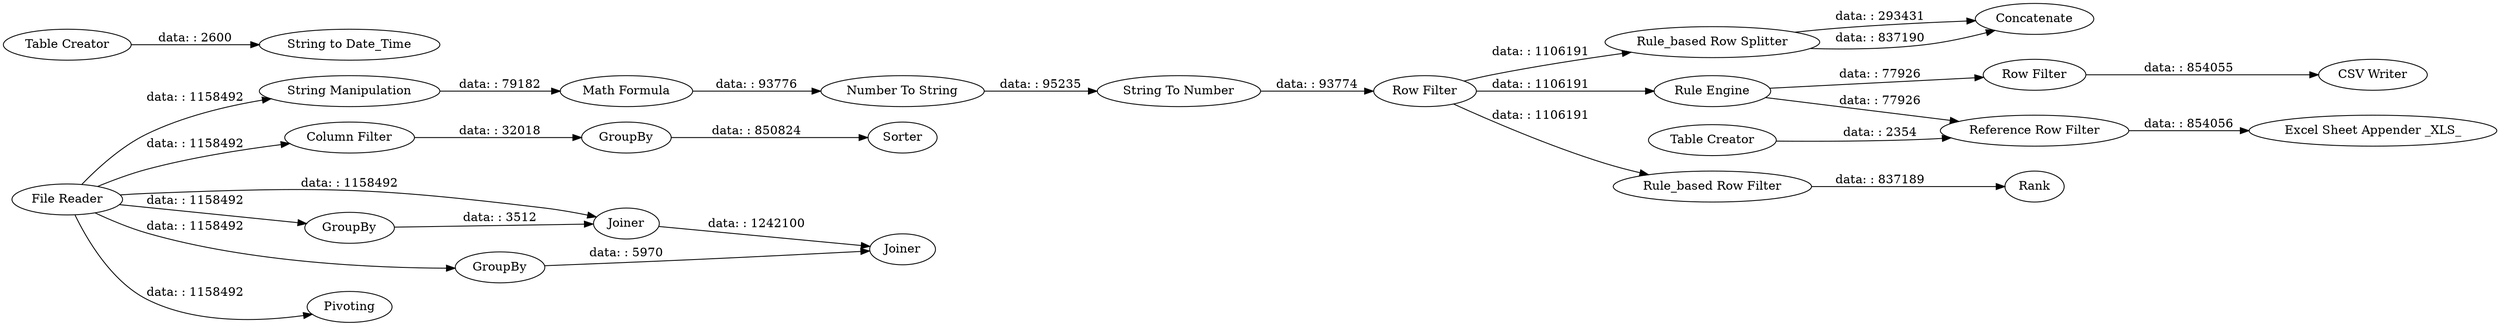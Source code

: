 digraph {
	"4819578105803850382_28" [label="String Manipulation"]
	"4819578105803850382_48" [label="Number To String"]
	"4819578105803850382_61" [label=Sorter]
	"4819578105803850382_53" [label="Column Filter"]
	"4819578105803850382_50" [label="Row Filter"]
	"4819578105803850382_54" [label="Rule_based Row Splitter"]
	"4819578105803850382_25" [label=GroupBy]
	"4819578105803850382_10" [label="Reference Row Filter"]
	"4819578105803850382_52" [label="Row Filter"]
	"4819578105803850382_56" [label="Table Creator"]
	"4819578105803850382_16" [label=Joiner]
	"4819578105803850382_59" [label=Joiner]
	"4819578105803850382_55" [label=Concatenate]
	"4819578105803850382_60" [label=Rank]
	"4819578105803850382_30" [label="Rule Engine"]
	"4819578105803850382_49" [label="String To Number"]
	"4819578105803850382_57" [label="String to Date_Time"]
	"4819578105803850382_22" [label="File Reader"]
	"4819578105803850382_51" [label="Rule_based Row Filter"]
	"4819578105803850382_47" [label="Excel Sheet Appender _XLS_"]
	"4819578105803850382_58" [label=GroupBy]
	"4819578105803850382_13" [label=GroupBy]
	"4819578105803850382_29" [label="Math Formula"]
	"4819578105803850382_46" [label="CSV Writer"]
	"4819578105803850382_11" [label="Table Creator"]
	"4819578105803850382_45" [label=Pivoting]
	"4819578105803850382_30" -> "4819578105803850382_50" [label="data: : 77926"]
	"4819578105803850382_22" -> "4819578105803850382_13" [label="data: : 1158492"]
	"4819578105803850382_52" -> "4819578105803850382_30" [label="data: : 1106191"]
	"4819578105803850382_52" -> "4819578105803850382_51" [label="data: : 1106191"]
	"4819578105803850382_25" -> "4819578105803850382_61" [label="data: : 850824"]
	"4819578105803850382_56" -> "4819578105803850382_57" [label="data: : 2600"]
	"4819578105803850382_50" -> "4819578105803850382_46" [label="data: : 854055"]
	"4819578105803850382_11" -> "4819578105803850382_10" [label="data: : 2354"]
	"4819578105803850382_22" -> "4819578105803850382_58" [label="data: : 1158492"]
	"4819578105803850382_22" -> "4819578105803850382_16" [label="data: : 1158492"]
	"4819578105803850382_54" -> "4819578105803850382_55" [label="data: : 293431"]
	"4819578105803850382_30" -> "4819578105803850382_10" [label="data: : 77926"]
	"4819578105803850382_52" -> "4819578105803850382_54" [label="data: : 1106191"]
	"4819578105803850382_22" -> "4819578105803850382_28" [label="data: : 1158492"]
	"4819578105803850382_29" -> "4819578105803850382_48" [label="data: : 93776"]
	"4819578105803850382_48" -> "4819578105803850382_49" [label="data: : 95235"]
	"4819578105803850382_51" -> "4819578105803850382_60" [label="data: : 837189"]
	"4819578105803850382_58" -> "4819578105803850382_59" [label="data: : 5970"]
	"4819578105803850382_53" -> "4819578105803850382_25" [label="data: : 32018"]
	"4819578105803850382_10" -> "4819578105803850382_47" [label="data: : 854056"]
	"4819578105803850382_16" -> "4819578105803850382_59" [label="data: : 1242100"]
	"4819578105803850382_28" -> "4819578105803850382_29" [label="data: : 79182"]
	"4819578105803850382_22" -> "4819578105803850382_45" [label="data: : 1158492"]
	"4819578105803850382_13" -> "4819578105803850382_16" [label="data: : 3512"]
	"4819578105803850382_22" -> "4819578105803850382_53" [label="data: : 1158492"]
	"4819578105803850382_49" -> "4819578105803850382_52" [label="data: : 93774"]
	"4819578105803850382_54" -> "4819578105803850382_55" [label="data: : 837190"]
	rankdir=LR
}
